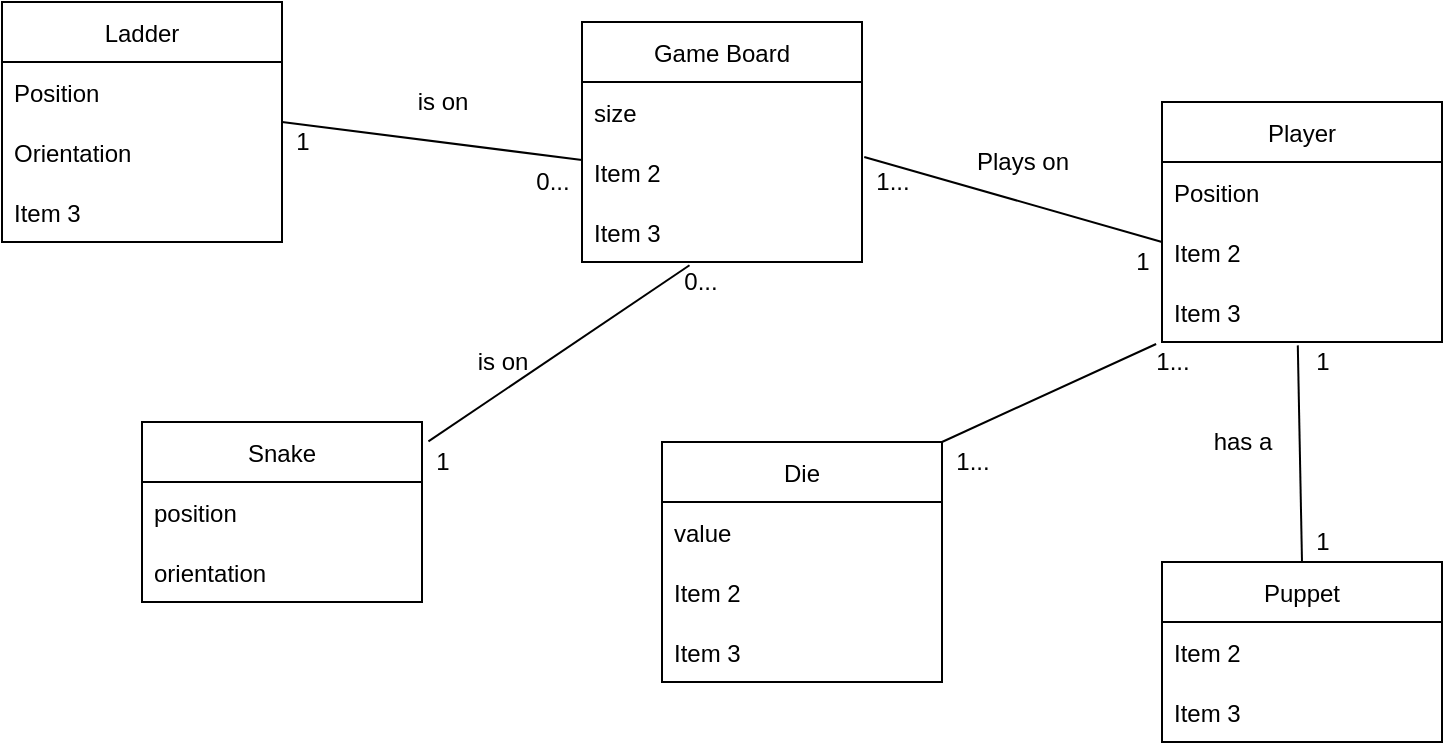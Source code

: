 <mxfile version="17.3.0" type="github">
  <diagram id="QZFIi12wV1kaD32hguwt" name="Page-1">
    <mxGraphModel dx="1085" dy="563" grid="1" gridSize="10" guides="1" tooltips="1" connect="1" arrows="1" fold="1" page="1" pageScale="1" pageWidth="827" pageHeight="1169" math="0" shadow="0">
      <root>
        <mxCell id="0" />
        <mxCell id="1" parent="0" />
        <mxCell id="lXm5nX5pLftGCDjZrzB4-2" value="Game Board" style="swimlane;fontStyle=0;childLayout=stackLayout;horizontal=1;startSize=30;horizontalStack=0;resizeParent=1;resizeParentMax=0;resizeLast=0;collapsible=1;marginBottom=0;" parent="1" vertex="1">
          <mxGeometry x="340" y="70" width="140" height="120" as="geometry" />
        </mxCell>
        <mxCell id="lXm5nX5pLftGCDjZrzB4-3" value="size" style="text;strokeColor=none;fillColor=none;align=left;verticalAlign=middle;spacingLeft=4;spacingRight=4;overflow=hidden;points=[[0,0.5],[1,0.5]];portConstraint=eastwest;rotatable=0;" parent="lXm5nX5pLftGCDjZrzB4-2" vertex="1">
          <mxGeometry y="30" width="140" height="30" as="geometry" />
        </mxCell>
        <mxCell id="lXm5nX5pLftGCDjZrzB4-4" value="Item 2" style="text;strokeColor=none;fillColor=none;align=left;verticalAlign=middle;spacingLeft=4;spacingRight=4;overflow=hidden;points=[[0,0.5],[1,0.5]];portConstraint=eastwest;rotatable=0;" parent="lXm5nX5pLftGCDjZrzB4-2" vertex="1">
          <mxGeometry y="60" width="140" height="30" as="geometry" />
        </mxCell>
        <mxCell id="lXm5nX5pLftGCDjZrzB4-5" value="Item 3" style="text;strokeColor=none;fillColor=none;align=left;verticalAlign=middle;spacingLeft=4;spacingRight=4;overflow=hidden;points=[[0,0.5],[1,0.5]];portConstraint=eastwest;rotatable=0;" parent="lXm5nX5pLftGCDjZrzB4-2" vertex="1">
          <mxGeometry y="90" width="140" height="30" as="geometry" />
        </mxCell>
        <mxCell id="lXm5nX5pLftGCDjZrzB4-6" value="Snake" style="swimlane;fontStyle=0;childLayout=stackLayout;horizontal=1;startSize=30;horizontalStack=0;resizeParent=1;resizeParentMax=0;resizeLast=0;collapsible=1;marginBottom=0;" parent="1" vertex="1">
          <mxGeometry x="120" y="270" width="140" height="90" as="geometry" />
        </mxCell>
        <mxCell id="lXm5nX5pLftGCDjZrzB4-7" value="position" style="text;strokeColor=none;fillColor=none;align=left;verticalAlign=middle;spacingLeft=4;spacingRight=4;overflow=hidden;points=[[0,0.5],[1,0.5]];portConstraint=eastwest;rotatable=0;" parent="lXm5nX5pLftGCDjZrzB4-6" vertex="1">
          <mxGeometry y="30" width="140" height="30" as="geometry" />
        </mxCell>
        <mxCell id="lXm5nX5pLftGCDjZrzB4-8" value="orientation" style="text;strokeColor=none;fillColor=none;align=left;verticalAlign=middle;spacingLeft=4;spacingRight=4;overflow=hidden;points=[[0,0.5],[1,0.5]];portConstraint=eastwest;rotatable=0;" parent="lXm5nX5pLftGCDjZrzB4-6" vertex="1">
          <mxGeometry y="60" width="140" height="30" as="geometry" />
        </mxCell>
        <mxCell id="lXm5nX5pLftGCDjZrzB4-10" value="Ladder" style="swimlane;fontStyle=0;childLayout=stackLayout;horizontal=1;startSize=30;horizontalStack=0;resizeParent=1;resizeParentMax=0;resizeLast=0;collapsible=1;marginBottom=0;" parent="1" vertex="1">
          <mxGeometry x="50" y="60" width="140" height="120" as="geometry" />
        </mxCell>
        <mxCell id="lXm5nX5pLftGCDjZrzB4-11" value="Position" style="text;strokeColor=none;fillColor=none;align=left;verticalAlign=middle;spacingLeft=4;spacingRight=4;overflow=hidden;points=[[0,0.5],[1,0.5]];portConstraint=eastwest;rotatable=0;" parent="lXm5nX5pLftGCDjZrzB4-10" vertex="1">
          <mxGeometry y="30" width="140" height="30" as="geometry" />
        </mxCell>
        <mxCell id="lXm5nX5pLftGCDjZrzB4-12" value="Orientation" style="text;strokeColor=none;fillColor=none;align=left;verticalAlign=middle;spacingLeft=4;spacingRight=4;overflow=hidden;points=[[0,0.5],[1,0.5]];portConstraint=eastwest;rotatable=0;" parent="lXm5nX5pLftGCDjZrzB4-10" vertex="1">
          <mxGeometry y="60" width="140" height="30" as="geometry" />
        </mxCell>
        <mxCell id="lXm5nX5pLftGCDjZrzB4-13" value="Item 3" style="text;strokeColor=none;fillColor=none;align=left;verticalAlign=middle;spacingLeft=4;spacingRight=4;overflow=hidden;points=[[0,0.5],[1,0.5]];portConstraint=eastwest;rotatable=0;" parent="lXm5nX5pLftGCDjZrzB4-10" vertex="1">
          <mxGeometry y="90" width="140" height="30" as="geometry" />
        </mxCell>
        <mxCell id="lXm5nX5pLftGCDjZrzB4-14" value="Player" style="swimlane;fontStyle=0;childLayout=stackLayout;horizontal=1;startSize=30;horizontalStack=0;resizeParent=1;resizeParentMax=0;resizeLast=0;collapsible=1;marginBottom=0;" parent="1" vertex="1">
          <mxGeometry x="630" y="110" width="140" height="120" as="geometry" />
        </mxCell>
        <mxCell id="lXm5nX5pLftGCDjZrzB4-15" value="Position" style="text;strokeColor=none;fillColor=none;align=left;verticalAlign=middle;spacingLeft=4;spacingRight=4;overflow=hidden;points=[[0,0.5],[1,0.5]];portConstraint=eastwest;rotatable=0;" parent="lXm5nX5pLftGCDjZrzB4-14" vertex="1">
          <mxGeometry y="30" width="140" height="30" as="geometry" />
        </mxCell>
        <mxCell id="lXm5nX5pLftGCDjZrzB4-16" value="Item 2" style="text;strokeColor=none;fillColor=none;align=left;verticalAlign=middle;spacingLeft=4;spacingRight=4;overflow=hidden;points=[[0,0.5],[1,0.5]];portConstraint=eastwest;rotatable=0;" parent="lXm5nX5pLftGCDjZrzB4-14" vertex="1">
          <mxGeometry y="60" width="140" height="30" as="geometry" />
        </mxCell>
        <mxCell id="lXm5nX5pLftGCDjZrzB4-17" value="Item 3" style="text;strokeColor=none;fillColor=none;align=left;verticalAlign=middle;spacingLeft=4;spacingRight=4;overflow=hidden;points=[[0,0.5],[1,0.5]];portConstraint=eastwest;rotatable=0;" parent="lXm5nX5pLftGCDjZrzB4-14" vertex="1">
          <mxGeometry y="90" width="140" height="30" as="geometry" />
        </mxCell>
        <mxCell id="lXm5nX5pLftGCDjZrzB4-18" value="Die" style="swimlane;fontStyle=0;childLayout=stackLayout;horizontal=1;startSize=30;horizontalStack=0;resizeParent=1;resizeParentMax=0;resizeLast=0;collapsible=1;marginBottom=0;" parent="1" vertex="1">
          <mxGeometry x="380" y="280" width="140" height="120" as="geometry" />
        </mxCell>
        <mxCell id="lXm5nX5pLftGCDjZrzB4-19" value="value" style="text;strokeColor=none;fillColor=none;align=left;verticalAlign=middle;spacingLeft=4;spacingRight=4;overflow=hidden;points=[[0,0.5],[1,0.5]];portConstraint=eastwest;rotatable=0;" parent="lXm5nX5pLftGCDjZrzB4-18" vertex="1">
          <mxGeometry y="30" width="140" height="30" as="geometry" />
        </mxCell>
        <mxCell id="lXm5nX5pLftGCDjZrzB4-20" value="Item 2" style="text;strokeColor=none;fillColor=none;align=left;verticalAlign=middle;spacingLeft=4;spacingRight=4;overflow=hidden;points=[[0,0.5],[1,0.5]];portConstraint=eastwest;rotatable=0;" parent="lXm5nX5pLftGCDjZrzB4-18" vertex="1">
          <mxGeometry y="60" width="140" height="30" as="geometry" />
        </mxCell>
        <mxCell id="lXm5nX5pLftGCDjZrzB4-21" value="Item 3" style="text;strokeColor=none;fillColor=none;align=left;verticalAlign=middle;spacingLeft=4;spacingRight=4;overflow=hidden;points=[[0,0.5],[1,0.5]];portConstraint=eastwest;rotatable=0;" parent="lXm5nX5pLftGCDjZrzB4-18" vertex="1">
          <mxGeometry y="90" width="140" height="30" as="geometry" />
        </mxCell>
        <mxCell id="lXm5nX5pLftGCDjZrzB4-23" value="" style="endArrow=none;html=1;rounded=0;entryX=1.008;entryY=0.25;entryDx=0;entryDy=0;entryPerimeter=0;" parent="1" target="lXm5nX5pLftGCDjZrzB4-4" edge="1">
          <mxGeometry width="50" height="50" relative="1" as="geometry">
            <mxPoint x="630" y="180" as="sourcePoint" />
            <mxPoint x="440" y="180" as="targetPoint" />
          </mxGeometry>
        </mxCell>
        <mxCell id="lXm5nX5pLftGCDjZrzB4-24" value="Plays on" style="text;html=1;align=center;verticalAlign=middle;resizable=0;points=[];autosize=1;strokeColor=none;fillColor=none;" parent="1" vertex="1">
          <mxGeometry x="530" y="130" width="60" height="20" as="geometry" />
        </mxCell>
        <mxCell id="lXm5nX5pLftGCDjZrzB4-25" value="1" style="text;html=1;align=center;verticalAlign=middle;resizable=0;points=[];autosize=1;strokeColor=none;fillColor=none;" parent="1" vertex="1">
          <mxGeometry x="610" y="180" width="20" height="20" as="geometry" />
        </mxCell>
        <mxCell id="lXm5nX5pLftGCDjZrzB4-27" value="Puppet" style="swimlane;fontStyle=0;childLayout=stackLayout;horizontal=1;startSize=30;horizontalStack=0;resizeParent=1;resizeParentMax=0;resizeLast=0;collapsible=1;marginBottom=0;" parent="1" vertex="1">
          <mxGeometry x="630" y="340" width="140" height="90" as="geometry" />
        </mxCell>
        <mxCell id="lXm5nX5pLftGCDjZrzB4-29" value="Item 2" style="text;strokeColor=none;fillColor=none;align=left;verticalAlign=middle;spacingLeft=4;spacingRight=4;overflow=hidden;points=[[0,0.5],[1,0.5]];portConstraint=eastwest;rotatable=0;" parent="lXm5nX5pLftGCDjZrzB4-27" vertex="1">
          <mxGeometry y="30" width="140" height="30" as="geometry" />
        </mxCell>
        <mxCell id="lXm5nX5pLftGCDjZrzB4-30" value="Item 3" style="text;strokeColor=none;fillColor=none;align=left;verticalAlign=middle;spacingLeft=4;spacingRight=4;overflow=hidden;points=[[0,0.5],[1,0.5]];portConstraint=eastwest;rotatable=0;" parent="lXm5nX5pLftGCDjZrzB4-27" vertex="1">
          <mxGeometry y="60" width="140" height="30" as="geometry" />
        </mxCell>
        <mxCell id="lXm5nX5pLftGCDjZrzB4-31" value="" style="endArrow=none;html=1;rounded=0;entryX=0.485;entryY=1.056;entryDx=0;entryDy=0;entryPerimeter=0;exitX=0.5;exitY=0;exitDx=0;exitDy=0;" parent="1" source="lXm5nX5pLftGCDjZrzB4-27" target="lXm5nX5pLftGCDjZrzB4-17" edge="1">
          <mxGeometry width="50" height="50" relative="1" as="geometry">
            <mxPoint x="390" y="280" as="sourcePoint" />
            <mxPoint x="440" y="230" as="targetPoint" />
          </mxGeometry>
        </mxCell>
        <mxCell id="lXm5nX5pLftGCDjZrzB4-32" value="1..." style="text;html=1;align=center;verticalAlign=middle;resizable=0;points=[];autosize=1;strokeColor=none;fillColor=none;" parent="1" vertex="1">
          <mxGeometry x="480" y="140" width="30" height="20" as="geometry" />
        </mxCell>
        <mxCell id="lXm5nX5pLftGCDjZrzB4-33" value="1" style="text;html=1;align=center;verticalAlign=middle;resizable=0;points=[];autosize=1;strokeColor=none;fillColor=none;" parent="1" vertex="1">
          <mxGeometry x="700" y="230" width="20" height="20" as="geometry" />
        </mxCell>
        <mxCell id="lXm5nX5pLftGCDjZrzB4-34" value="1" style="text;html=1;align=center;verticalAlign=middle;resizable=0;points=[];autosize=1;strokeColor=none;fillColor=none;" parent="1" vertex="1">
          <mxGeometry x="700" y="320" width="20" height="20" as="geometry" />
        </mxCell>
        <mxCell id="lXm5nX5pLftGCDjZrzB4-35" value="has a" style="text;html=1;align=center;verticalAlign=middle;resizable=0;points=[];autosize=1;strokeColor=none;fillColor=none;" parent="1" vertex="1">
          <mxGeometry x="650" y="270" width="40" height="20" as="geometry" />
        </mxCell>
        <mxCell id="lXm5nX5pLftGCDjZrzB4-36" value="" style="endArrow=none;html=1;rounded=0;entryX=0;entryY=0.3;entryDx=0;entryDy=0;entryPerimeter=0;exitX=1;exitY=0.5;exitDx=0;exitDy=0;" parent="1" source="lXm5nX5pLftGCDjZrzB4-10" target="lXm5nX5pLftGCDjZrzB4-4" edge="1">
          <mxGeometry width="50" height="50" relative="1" as="geometry">
            <mxPoint x="390" y="310" as="sourcePoint" />
            <mxPoint x="440" y="260" as="targetPoint" />
          </mxGeometry>
        </mxCell>
        <mxCell id="lXm5nX5pLftGCDjZrzB4-37" value="is on" style="text;html=1;align=center;verticalAlign=middle;resizable=0;points=[];autosize=1;strokeColor=none;fillColor=none;" parent="1" vertex="1">
          <mxGeometry x="250" y="100" width="40" height="20" as="geometry" />
        </mxCell>
        <mxCell id="lXm5nX5pLftGCDjZrzB4-38" value="1" style="text;html=1;align=center;verticalAlign=middle;resizable=0;points=[];autosize=1;strokeColor=none;fillColor=none;" parent="1" vertex="1">
          <mxGeometry x="190" y="120" width="20" height="20" as="geometry" />
        </mxCell>
        <mxCell id="lXm5nX5pLftGCDjZrzB4-39" value="0..." style="text;html=1;align=center;verticalAlign=middle;resizable=0;points=[];autosize=1;strokeColor=none;fillColor=none;" parent="1" vertex="1">
          <mxGeometry x="310" y="140" width="30" height="20" as="geometry" />
        </mxCell>
        <mxCell id="lXm5nX5pLftGCDjZrzB4-44" value="" style="endArrow=none;html=1;rounded=0;entryX=-0.021;entryY=1.033;entryDx=0;entryDy=0;entryPerimeter=0;exitX=1;exitY=0;exitDx=0;exitDy=0;" parent="1" source="lXm5nX5pLftGCDjZrzB4-18" target="lXm5nX5pLftGCDjZrzB4-17" edge="1">
          <mxGeometry width="50" height="50" relative="1" as="geometry">
            <mxPoint x="390" y="270" as="sourcePoint" />
            <mxPoint x="440" y="220" as="targetPoint" />
          </mxGeometry>
        </mxCell>
        <mxCell id="lXm5nX5pLftGCDjZrzB4-45" value="1..." style="text;html=1;align=center;verticalAlign=middle;resizable=0;points=[];autosize=1;strokeColor=none;fillColor=none;" parent="1" vertex="1">
          <mxGeometry x="520" y="280" width="30" height="20" as="geometry" />
        </mxCell>
        <mxCell id="lXm5nX5pLftGCDjZrzB4-46" value="1..." style="text;html=1;align=center;verticalAlign=middle;resizable=0;points=[];autosize=1;strokeColor=none;fillColor=none;" parent="1" vertex="1">
          <mxGeometry x="620" y="230" width="30" height="20" as="geometry" />
        </mxCell>
        <mxCell id="lXm5nX5pLftGCDjZrzB4-47" value="" style="endArrow=none;html=1;rounded=0;entryX=0.384;entryY=1.054;entryDx=0;entryDy=0;entryPerimeter=0;exitX=1.023;exitY=0.108;exitDx=0;exitDy=0;exitPerimeter=0;" parent="1" source="lXm5nX5pLftGCDjZrzB4-6" target="lXm5nX5pLftGCDjZrzB4-5" edge="1">
          <mxGeometry width="50" height="50" relative="1" as="geometry">
            <mxPoint x="400" y="290" as="sourcePoint" />
            <mxPoint x="450" y="240" as="targetPoint" />
          </mxGeometry>
        </mxCell>
        <mxCell id="lXm5nX5pLftGCDjZrzB4-48" value="is on" style="text;html=1;align=center;verticalAlign=middle;resizable=0;points=[];autosize=1;strokeColor=none;fillColor=none;" parent="1" vertex="1">
          <mxGeometry x="280" y="230" width="40" height="20" as="geometry" />
        </mxCell>
        <mxCell id="lXm5nX5pLftGCDjZrzB4-49" value="0..." style="text;html=1;align=center;verticalAlign=middle;resizable=0;points=[];autosize=1;strokeColor=none;fillColor=none;" parent="1" vertex="1">
          <mxGeometry x="384" y="190" width="30" height="20" as="geometry" />
        </mxCell>
        <mxCell id="lXm5nX5pLftGCDjZrzB4-50" value="1" style="text;html=1;align=center;verticalAlign=middle;resizable=0;points=[];autosize=1;strokeColor=none;fillColor=none;" parent="1" vertex="1">
          <mxGeometry x="260" y="280" width="20" height="20" as="geometry" />
        </mxCell>
      </root>
    </mxGraphModel>
  </diagram>
</mxfile>
